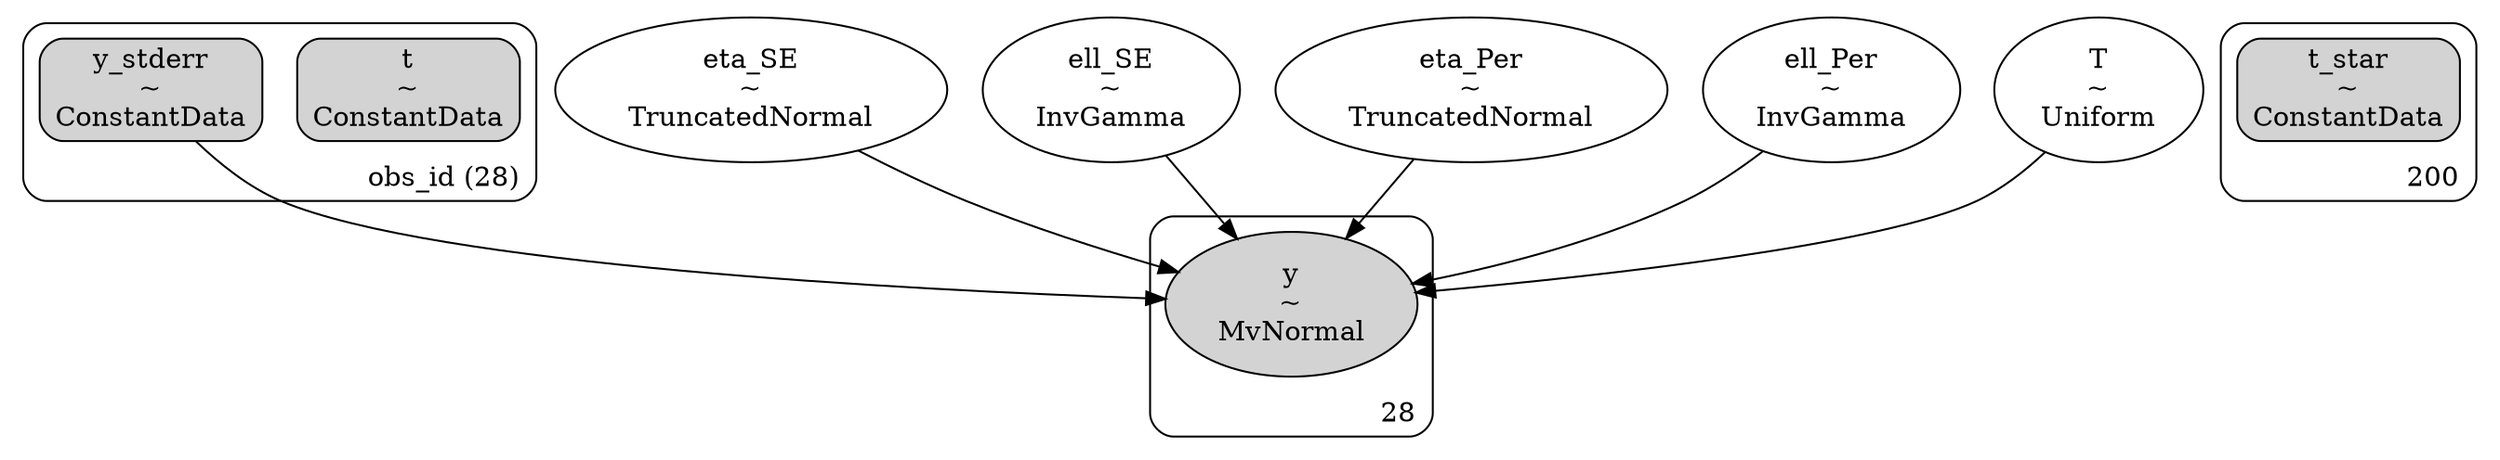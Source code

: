 digraph {
	subgraph "clusterobs_id (28)" {
		t [label="t
~
ConstantData" shape=box style="rounded, filled"]
		y_stderr [label="y_stderr
~
ConstantData" shape=box style="rounded, filled"]
		label="obs_id (28)" labeljust=r labelloc=b style=rounded
	}
	subgraph cluster200 {
		t_star [label="t_star
~
ConstantData" shape=box style="rounded, filled"]
		label=200 labeljust=r labelloc=b style=rounded
	}
	eta_SE [label="eta_SE
~
TruncatedNormal" shape=ellipse]
	ell_SE [label="ell_SE
~
InvGamma" shape=ellipse]
	eta_Per [label="eta_Per
~
TruncatedNormal" shape=ellipse]
	ell_Per [label="ell_Per
~
InvGamma" shape=ellipse]
	T [label="T
~
Uniform" shape=ellipse]
	subgraph cluster28 {
		y [label="y
~
MvNormal" shape=ellipse style=filled]
		label=28 labeljust=r labelloc=b style=rounded
	}
	y_stderr -> y
	ell_SE -> y
	eta_Per -> y
	ell_Per -> y
	eta_SE -> y
	T -> y
}
